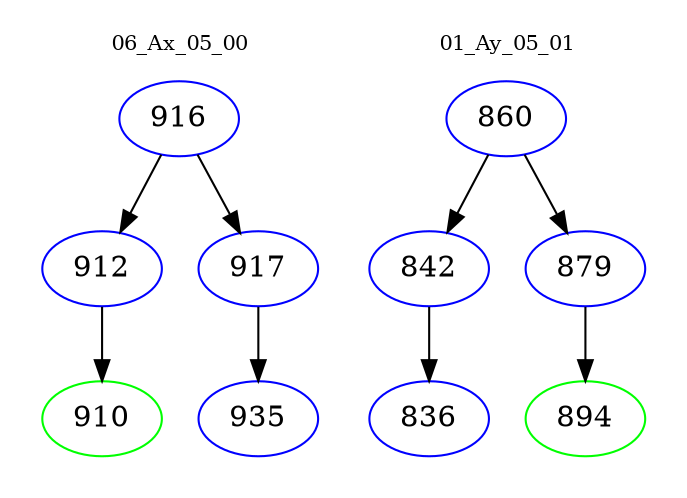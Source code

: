digraph{
subgraph cluster_0 {
color = white
label = "06_Ax_05_00";
fontsize=10;
T0_916 [label="916", color="blue"]
T0_916 -> T0_912 [color="black"]
T0_912 [label="912", color="blue"]
T0_912 -> T0_910 [color="black"]
T0_910 [label="910", color="green"]
T0_916 -> T0_917 [color="black"]
T0_917 [label="917", color="blue"]
T0_917 -> T0_935 [color="black"]
T0_935 [label="935", color="blue"]
}
subgraph cluster_1 {
color = white
label = "01_Ay_05_01";
fontsize=10;
T1_860 [label="860", color="blue"]
T1_860 -> T1_842 [color="black"]
T1_842 [label="842", color="blue"]
T1_842 -> T1_836 [color="black"]
T1_836 [label="836", color="blue"]
T1_860 -> T1_879 [color="black"]
T1_879 [label="879", color="blue"]
T1_879 -> T1_894 [color="black"]
T1_894 [label="894", color="green"]
}
}
